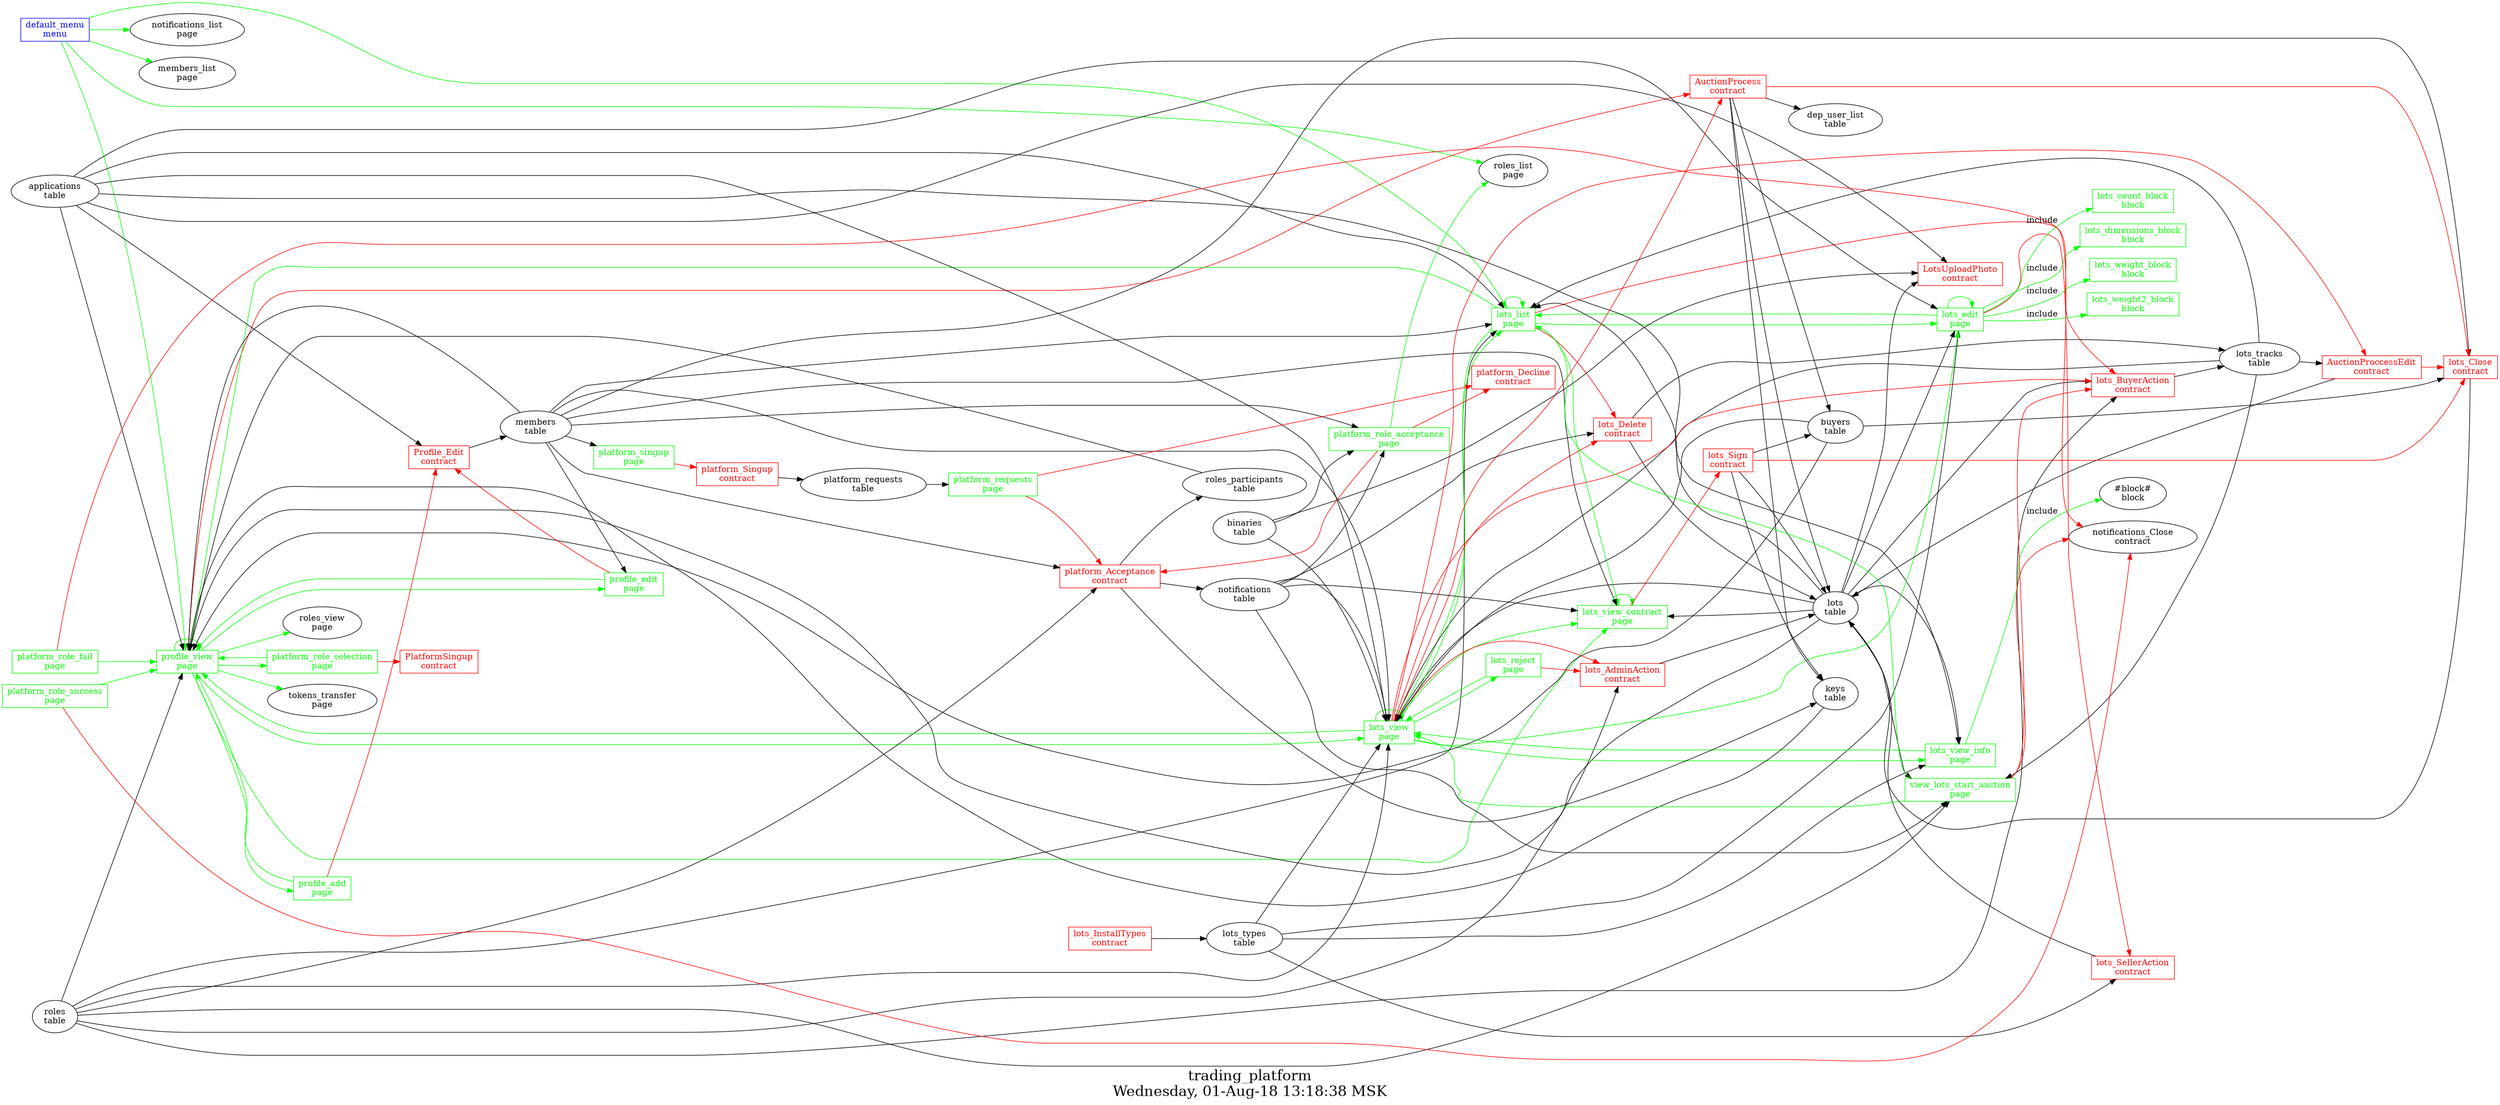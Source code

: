 digraph G {
graph [
  fontsize="24";
  label="trading_platform\nWednesday, 01-Aug-18 13:18:38 MSK";
  nojustify=true;
  ordering=out;
  rankdir=LR;
  size="30";
];
"default_menu\nmenu" -> "profile_view\npage"  [ color=green ]
"default_menu\nmenu" -> "lots_list\npage"  [ color=green ]
"default_menu\nmenu" -> "notifications_list\npage"  [ color=green ]
"default_menu\nmenu" -> "members_list\npage"  [ color=green ]
"default_menu\nmenu" -> "roles_list\npage"  [ color=green ]
"default_menu\nmenu" [color=blue, fontcolor=blue, group=menus, shape=record];
"lots_edit\npage" -> "lots_SellerAction\ncontract"  [ color=red ]
"applications\ntable" -> "lots_edit\npage"
"lots\ntable" -> "lots_edit\npage"
"lots_types\ntable" -> "lots_edit\npage"
"lots_edit\npage" -> "lots_list\npage"  [ color=green ]
"lots_edit\npage" -> "lots_edit\npage"  [ color=green ]
"lots_edit\npage" -> "lots_count_block\nblock"  [ color=green, label=include ]
"lots_edit\npage" -> "lots_dimensions_block\nblock"  [ color=green, label=include ]
"lots_edit\npage" -> "lots_weight_block\nblock"  [ color=green, label=include ]
"lots_edit\npage" -> "lots_weight2_block\nblock"  [ color=green, label=include ]
"lots_edit\npage" [color=green, fontcolor=green, group=pages, shape=record];
"lots_list\npage" -> "lots_BuyerAction\ncontract"  [ color=red ]
"lots_list\npage" -> "lots_Delete\ncontract"  [ color=red ]
"applications\ntable" -> "lots_list\npage"
"roles\ntable" -> "lots_list\npage"
"lots\ntable" -> "lots_list\npage"
"members\ntable" -> "lots_list\npage"
"lots_tracks\ntable" -> "lots_list\npage"
"lots_list\npage" -> "lots_edit\npage"  [ color=green ]
"lots_list\npage" -> "lots_list\npage"  [ color=green ]
"lots_list\npage" -> "lots_view\npage"  [ color=green ]
"lots_list\npage" -> "profile_view\npage"  [ color=green ]
"lots_list\npage" -> "lots_view_contract\npage"  [ color=green ]
"lots_list\npage" [color=green, fontcolor=green, group=pages, shape=record];
"lots_reject\npage" -> "lots_AdminAction\ncontract"  [ color=red ]
"lots_reject\npage" -> "lots_view\npage"  [ color=green ]
"lots_reject\npage" [color=green, fontcolor=green, group=pages, shape=record];
"lots_view\npage" -> "lots_AdminAction\ncontract"  [ color=red ]
"lots_view\npage" -> "lots_BuyerAction\ncontract"  [ color=red ]
"lots_view\npage" -> "AuctionProcess\ncontract"  [ color=red ]
"lots_view\npage" -> "lots_Delete\ncontract"  [ color=red ]
"lots_view\npage" -> "AuctionProccessEdit\ncontract"  [ color=red ]
"applications\ntable" -> "lots_view\npage"
"roles\ntable" -> "lots_view\npage"
"notifications\ntable" -> "lots_view\npage"
"lots\ntable" -> "lots_view\npage"
"lots_types\ntable" -> "lots_view\npage"
"lots_tracks\ntable" -> "lots_view\npage"
"members\ntable" -> "lots_view\npage"
"buyers\ntable" -> "lots_view\npage"
"binaries\ntable" -> "lots_view\npage"
"lots_view\npage" -> "lots_view_contract\npage"  [ color=green ]
"lots_view\npage" -> "lots_reject\npage"  [ color=green ]
"lots_view\npage" -> "lots_view\npage"  [ color=green ]
"lots_view\npage" -> "lots_list\npage"  [ color=green ]
"lots_view\npage" -> "profile_view\npage"  [ color=green ]
"lots_view\npage" -> "lots_view_info\npage"  [ color=green ]
"lots_view\npage" -> "lots_edit\npage"  [ color=green ]
"lots_view\npage" [color=green, fontcolor=green, group=pages, shape=record];
"lots_view_contract\npage" -> "lots_Sign\ncontract"  [ color=red ]
"notifications\ntable" -> "lots_view_contract\npage"
"lots\ntable" -> "lots_view_contract\npage"
"members\ntable" -> "lots_view_contract\npage"
"lots_view_contract\npage" -> "lots_view_contract\npage"  [ color=green ]
"lots_view_contract\npage" [color=green, fontcolor=green, group=pages, shape=record];
"applications\ntable" -> "lots_view_info\npage"
"lots\ntable" -> "lots_view_info\npage"
"lots_types\ntable" -> "lots_view_info\npage"
"lots_view_info\npage" -> "lots_view\npage"  [ color=green ]
"lots_view_info\npage" -> "#block#\nblock"  [ color=green, label=include ]
"lots_view_info\npage" [color=green, fontcolor=green, group=pages, shape=record];
"platform_requests\npage" -> "platform_Acceptance\ncontract"  [ color=red ]
"platform_requests\npage" -> "platform_Decline\ncontract"  [ color=red ]
"platform_requests\ntable" -> "platform_requests\npage"
"platform_requests\npage" [color=green, fontcolor=green, group=pages, shape=record];
"platform_role_acceptance\npage" -> "platform_Acceptance\ncontract"  [ color=red ]
"platform_role_acceptance\npage" -> "platform_Decline\ncontract"  [ color=red ]
"notifications\ntable" -> "platform_role_acceptance\npage"
"binaries\ntable" -> "platform_role_acceptance\npage"
"members\ntable" -> "platform_role_acceptance\npage"
"platform_role_acceptance\npage" -> "roles_list\npage"  [ color=green ]
"platform_role_acceptance\npage" [color=green, fontcolor=green, group=pages, shape=record];
"platform_role_fail\npage" -> "notifications_Close\ncontract"  [ color=red ]
"platform_role_fail\npage" -> "profile_view\npage"  [ color=green ]
"platform_role_fail\npage" [color=green, fontcolor=green, group=pages, shape=record];
"platform_role_selection\npage" -> "PlatformSingup\ncontract"  [ color=red ]
"platform_role_selection\npage" -> "profile_view\npage"  [ color=green ]
"platform_role_selection\npage" [color=green, fontcolor=green, group=pages, shape=record];
"platform_role_success\npage" -> "notifications_Close\ncontract"  [ color=red ]
"platform_role_success\npage" -> "profile_view\npage"  [ color=green ]
"platform_role_success\npage" [color=green, fontcolor=green, group=pages, shape=record];
"platform_singup\npage" -> "platform_Singup\ncontract"  [ color=red ]
"members\ntable" -> "platform_singup\npage"
"platform_singup\npage" [color=green, fontcolor=green, group=pages, shape=record];
"profile_add\npage" -> "Profile_Edit\ncontract"  [ color=red ]
"profile_add\npage" -> "profile_view\npage"  [ color=green ]
"profile_add\npage" [color=green, fontcolor=green, group=pages, shape=record];
"profile_edit\npage" -> "Profile_Edit\ncontract"  [ color=red ]
"members\ntable" -> "profile_edit\npage"
"profile_edit\npage" -> "profile_view\npage"  [ color=green ]
"profile_edit\npage" [color=green, fontcolor=green, group=pages, shape=record];
"profile_view\npage" -> "AuctionProcess\ncontract"  [ color=red ]
"members\ntable" -> "profile_view\npage"
"roles\ntable" -> "profile_view\npage"
"applications\ntable" -> "profile_view\npage"
"roles_participants\ntable" -> "profile_view\npage"
"keys\ntable" -> "profile_view\npage"
"lots\ntable" -> "profile_view\npage"
"buyers\ntable" -> "profile_view\npage"
"profile_view\npage" -> "profile_edit\npage"  [ color=green ]
"profile_view\npage" -> "roles_view\npage"  [ color=green ]
"profile_view\npage" -> "platform_role_selection\npage"  [ color=green ]
"profile_view\npage" -> "tokens_transfer\npage"  [ color=green ]
"profile_view\npage" -> "profile_view\npage"  [ color=green ]
"profile_view\npage" -> "lots_view\npage"  [ color=green ]
"profile_view\npage" -> "lots_view_contract\npage"  [ color=green ]
"profile_view\npage" -> "profile_add\npage"  [ color=green ]
"profile_view\npage" [color=green, fontcolor=green, group=pages, shape=record];
"view_lots_start_auction\npage" -> "lots_BuyerAction\ncontract"  [ color=red ]
"view_lots_start_auction\npage" -> "notifications_Close\ncontract"  [ color=red ]
"notifications\ntable" -> "view_lots_start_auction\npage"
"lots\ntable" -> "view_lots_start_auction\npage"
"roles\ntable" -> "view_lots_start_auction\npage"
"lots_tracks\ntable" -> "view_lots_start_auction\npage"
"view_lots_start_auction\npage" -> "lots_list\npage"  [ color=green ]
"view_lots_start_auction\npage" -> "lots_view\npage"  [ color=green ]
"view_lots_start_auction\npage" [color=green, fontcolor=green, group=pages, shape=record];
"lots_count_block\nblock" [color=green, fontcolor=green, group=blocks, shape=record];
"lots_dimensions_block\nblock" [color=green, fontcolor=green, group=blocks, shape=record];
"lots_weight2_block\nblock" [color=green, fontcolor=green, group=blocks, shape=record];
"lots_weight_block\nblock" [color=green, fontcolor=green, group=blocks, shape=record];
"AuctionProccessEdit\ncontract" -> "lots_Close\ncontract"  [ color=red ]
"AuctionProccessEdit\ncontract" -> "lots\ntable"  [ color="" ]
"lots_tracks\ntable" -> "AuctionProccessEdit\ncontract"
"AuctionProccessEdit\ncontract" [color=red, fontcolor=red, group=contracts, shape=record];
"AuctionProcess\ncontract" -> "lots_Close\ncontract"  [ color=red ]
"AuctionProcess\ncontract" -> "keys\ntable"  [ color="" ]
"AuctionProcess\ncontract" -> "lots\ntable"  [ color="" ]
"AuctionProcess\ncontract" -> "buyers\ntable"  [ color="" ]
"AuctionProcess\ncontract" -> "dep_user_list\ntable"  [ color="" ]
"AuctionProcess\ncontract" [color=red, fontcolor=red, group=contracts, shape=record];
"lots\ntable" -> "LotsUploadPhoto\ncontract"
"binaries\ntable" -> "LotsUploadPhoto\ncontract"
"applications\ntable" -> "LotsUploadPhoto\ncontract"
"LotsUploadPhoto\ncontract" [color=red, fontcolor=red, group=contracts, shape=record];
"PlatformSingup\ncontract" [color=red, fontcolor=red, group=contracts, shape=record];
"Profile_Edit\ncontract" -> "members\ntable"  [ color="" ]
"applications\ntable" -> "Profile_Edit\ncontract"
"Profile_Edit\ncontract" [color=red, fontcolor=red, group=contracts, shape=record];
"lots_AdminAction\ncontract" -> "lots\ntable"  [ color="" ]
"roles\ntable" -> "lots_AdminAction\ncontract"
"lots_AdminAction\ncontract" [color=red, fontcolor=red, group=contracts, shape=record];
"lots_BuyerAction\ncontract" -> "lots_tracks\ntable"  [ color="" ]
"roles\ntable" -> "lots_BuyerAction\ncontract"
"lots\ntable" -> "lots_BuyerAction\ncontract"
"lots_BuyerAction\ncontract" [color=red, fontcolor=red, group=contracts, shape=record];
"lots_Close\ncontract" -> "lots\ntable"  [ color="" ]
"buyers\ntable" -> "lots_Close\ncontract"
"members\ntable" -> "lots_Close\ncontract"
"lots_Close\ncontract" [color=red, fontcolor=red, group=contracts, shape=record];
"lots_Delete\ncontract" -> "lots_tracks\ntable"  [ color="" ]
"lots_Delete\ncontract" -> "lots\ntable"  [ color="" ]
"notifications\ntable" -> "lots_Delete\ncontract"
"lots_Delete\ncontract" [color=red, fontcolor=red, group=contracts, shape=record];
"lots_InstallTypes\ncontract" -> "lots_types\ntable"  [ color="" ]
"lots_InstallTypes\ncontract" [color=red, fontcolor=red, group=contracts, shape=record];
"lots_SellerAction\ncontract" -> "lots\ntable"  [ color="" ]
"lots_types\ntable" -> "lots_SellerAction\ncontract"
"lots_SellerAction\ncontract" [color=red, fontcolor=red, group=contracts, shape=record];
"lots_Sign\ncontract" -> "lots_Close\ncontract"  [ color=red ]
"lots_Sign\ncontract" -> "buyers\ntable"  [ color="" ]
"lots_Sign\ncontract" -> "keys\ntable"  [ color="" ]
"lots_Sign\ncontract" -> "lots\ntable"  [ color="" ]
"lots_Sign\ncontract" [color=red, fontcolor=red, group=contracts, shape=record];
"platform_Acceptance\ncontract" -> "roles_participants\ntable"  [ color="" ]
"platform_Acceptance\ncontract" -> "notifications\ntable"  [ color="" ]
"platform_Acceptance\ncontract" -> "keys\ntable"  [ color="" ]
"members\ntable" -> "platform_Acceptance\ncontract"
"roles\ntable" -> "platform_Acceptance\ncontract"
"platform_Acceptance\ncontract" [color=red, fontcolor=red, group=contracts, shape=record];
"platform_Decline\ncontract" [color=red, fontcolor=red, group=contracts, shape=record];
"platform_Singup\ncontract" -> "platform_requests\ntable"  [ color="" ]
"platform_Singup\ncontract" [color=red, fontcolor=red, group=contracts, shape=record];
"buyers\ntable" [color="", fontcolor="", group=tables, shape=""];
"dep_user_list\ntable" [color="", fontcolor="", group=tables, shape=""];
"lots\ntable" [color="", fontcolor="", group=tables, shape=""];
"lots_tracks\ntable" [color="", fontcolor="", group=tables, shape=""];
"lots_types\ntable" [color="", fontcolor="", group=tables, shape=""];
"platform_requests\ntable" [color="", fontcolor="", group=tables, shape=""];
}

